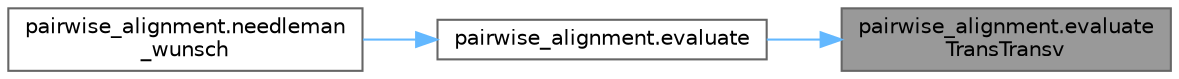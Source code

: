 digraph "pairwise_alignment.evaluateTransTransv"
{
 // LATEX_PDF_SIZE
  bgcolor="transparent";
  edge [fontname=Helvetica,fontsize=10,labelfontname=Helvetica,labelfontsize=10];
  node [fontname=Helvetica,fontsize=10,shape=box,height=0.2,width=0.4];
  rankdir="RL";
  Node1 [id="Node000001",label="pairwise_alignment.evaluate\lTransTransv",height=0.2,width=0.4,color="gray40", fillcolor="grey60", style="filled", fontcolor="black",tooltip="Calculate substitution score between two nucleotides."];
  Node1 -> Node2 [id="edge1_Node000001_Node000002",dir="back",color="steelblue1",style="solid",tooltip=" "];
  Node2 [id="Node000002",label="pairwise_alignment.evaluate",height=0.2,width=0.4,color="grey40", fillcolor="white", style="filled",URL="$namespacepairwise__alignment.html#ad90cc4d0b997a1e53bc9b811cbc70cbf",tooltip="Calculate cell score for dynamic programming matrix."];
  Node2 -> Node3 [id="edge2_Node000002_Node000003",dir="back",color="steelblue1",style="solid",tooltip=" "];
  Node3 [id="Node000003",label="pairwise_alignment.needleman\l_wunsch",height=0.2,width=0.4,color="grey40", fillcolor="white", style="filled",URL="$namespacepairwise__alignment.html#aad76ae366cbff49a74aff4d6ba38fb96",tooltip="Perform Needleman-Wunsch global sequence alignment."];
}
